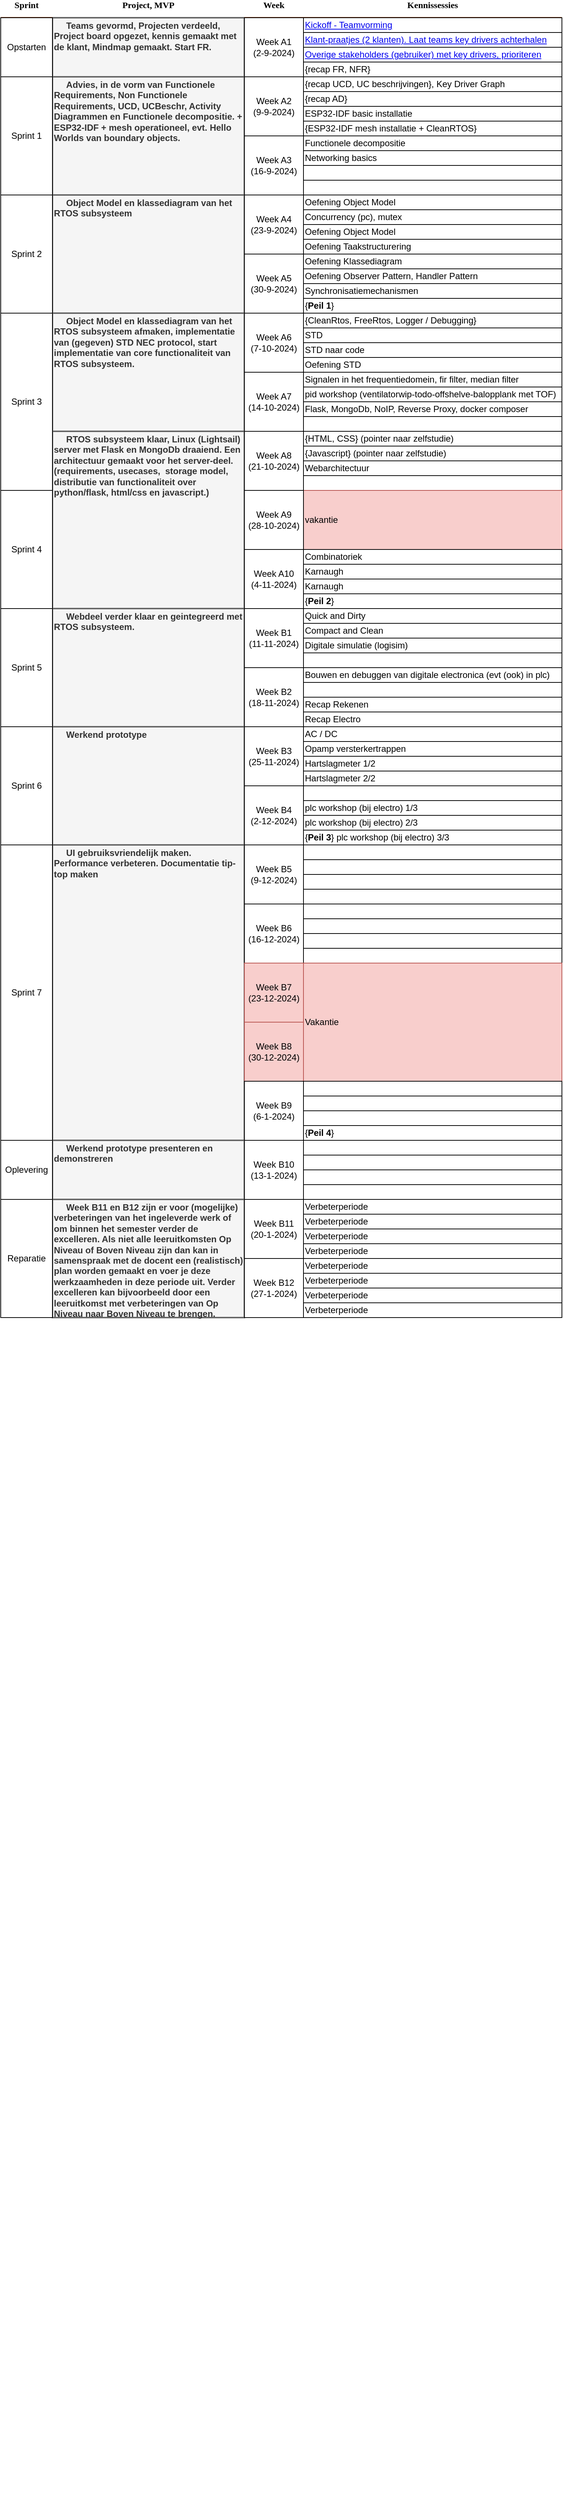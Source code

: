 <mxfile version="22.0.2" type="device">
  <diagram name="Page-1" id="vG2T4oAlQsHtUrdYPbgW">
    <mxGraphModel dx="1178" dy="-1" grid="1" gridSize="10" guides="1" tooltips="1" connect="1" arrows="1" fold="1" page="1" pageScale="1" pageWidth="1654" pageHeight="1169" math="0" shadow="0">
      <root>
        <mxCell id="0" />
        <mxCell id="1" parent="0" />
        <object label="Kennissessies" status="New" id="5CiSqYk4vTxB8dpWyrSt-2">
          <mxCell style="swimlane;strokeWidth=2;fontFamily=Permanent Marker;html=0;startSize=1;verticalAlign=top;spacingBottom=5;points=[];childLayout=stackLayout;stackBorder=0;stackSpacing=0;resizeLast=0;resizeParent=1;horizontalStack=0;collapsible=0;sketch=0;strokeColor=none;fillStyle=solid;fillColor=#A0522D;perimeterSpacing=0;width=200;spacingTop=-30;" parent="1" vertex="1">
            <mxGeometry x="560" y="1230" width="350" height="1770" as="geometry" />
          </mxCell>
        </object>
        <mxCell id="5CiSqYk4vTxB8dpWyrSt-3" value="&lt;a href=&quot;https://github.com/HU-TI-DEV/TI-S3/programma/programmas/programma-kickoff.md&quot;&gt;Kickoff - Teamvorming&lt;/a&gt;" style="rounded=0;whiteSpace=wrap;html=1;align=left;" parent="5CiSqYk4vTxB8dpWyrSt-2" vertex="1">
          <mxGeometry y="1" width="350" height="20" as="geometry" />
        </mxCell>
        <mxCell id="5CiSqYk4vTxB8dpWyrSt-4" value="&lt;a href=&quot;https://github.com/HU-TI-DEV/TI-S3/programma/programmas/programma-klantpraatjes.md&quot;&gt;Klant-praatjes (2 klanten). Laat teams key drivers achterhalen&lt;/a&gt;" style="rounded=0;whiteSpace=wrap;html=1;align=left;" parent="5CiSqYk4vTxB8dpWyrSt-2" vertex="1">
          <mxGeometry y="21" width="350" height="20" as="geometry" />
        </mxCell>
        <mxCell id="5CiSqYk4vTxB8dpWyrSt-5" value="&lt;a href=&quot;https://github.com/HU-TI-DEV/TI-S3/programma/programmas/programma-systemcontext-keydrivers-applicationdrivers.md&quot;&gt;Overige stakeholders (gebruiker) met key drivers, prioriteren&lt;/a&gt;" style="rounded=0;whiteSpace=wrap;html=1;align=left;" parent="5CiSqYk4vTxB8dpWyrSt-2" vertex="1">
          <mxGeometry y="41" width="350" height="20" as="geometry" />
        </mxCell>
        <mxCell id="5CiSqYk4vTxB8dpWyrSt-6" value="{recap FR, NFR}" style="rounded=0;whiteSpace=wrap;html=1;align=left;" parent="5CiSqYk4vTxB8dpWyrSt-2" vertex="1">
          <mxGeometry y="61" width="350" height="20" as="geometry" />
        </mxCell>
        <mxCell id="5CiSqYk4vTxB8dpWyrSt-7" value="{recap UCD, UC beschrijvingen}, Key Driver Graph" style="rounded=0;whiteSpace=wrap;html=1;align=left;" parent="5CiSqYk4vTxB8dpWyrSt-2" vertex="1">
          <mxGeometry y="81" width="350" height="20" as="geometry" />
        </mxCell>
        <mxCell id="5CiSqYk4vTxB8dpWyrSt-8" value="{recap AD}" style="rounded=0;whiteSpace=wrap;html=1;align=left;" parent="5CiSqYk4vTxB8dpWyrSt-2" vertex="1">
          <mxGeometry y="101" width="350" height="20" as="geometry" />
        </mxCell>
        <mxCell id="5CiSqYk4vTxB8dpWyrSt-9" value="ESP32-IDF basic installatie" style="rounded=0;whiteSpace=wrap;html=1;align=left;" parent="5CiSqYk4vTxB8dpWyrSt-2" vertex="1">
          <mxGeometry y="121" width="350" height="20" as="geometry" />
        </mxCell>
        <mxCell id="5CiSqYk4vTxB8dpWyrSt-10" value="{ESP32-IDF mesh installatie + CleanRTOS}" style="rounded=0;whiteSpace=wrap;html=1;align=left;" parent="5CiSqYk4vTxB8dpWyrSt-2" vertex="1">
          <mxGeometry y="141" width="350" height="20" as="geometry" />
        </mxCell>
        <mxCell id="5CiSqYk4vTxB8dpWyrSt-11" value="Functionele decompositie" style="rounded=0;whiteSpace=wrap;html=1;align=left;" parent="5CiSqYk4vTxB8dpWyrSt-2" vertex="1">
          <mxGeometry y="161" width="350" height="20" as="geometry" />
        </mxCell>
        <mxCell id="5CiSqYk4vTxB8dpWyrSt-12" value="Networking basics" style="rounded=0;whiteSpace=wrap;html=1;align=left;" parent="5CiSqYk4vTxB8dpWyrSt-2" vertex="1">
          <mxGeometry y="181" width="350" height="20" as="geometry" />
        </mxCell>
        <mxCell id="5CiSqYk4vTxB8dpWyrSt-13" value="" style="rounded=0;whiteSpace=wrap;html=1;align=left;" parent="5CiSqYk4vTxB8dpWyrSt-2" vertex="1">
          <mxGeometry y="201" width="350" height="20" as="geometry" />
        </mxCell>
        <mxCell id="5CiSqYk4vTxB8dpWyrSt-14" value="" style="rounded=0;whiteSpace=wrap;html=1;align=left;" parent="5CiSqYk4vTxB8dpWyrSt-2" vertex="1">
          <mxGeometry y="221" width="350" height="20" as="geometry" />
        </mxCell>
        <mxCell id="5CiSqYk4vTxB8dpWyrSt-15" value="Oefening Object Model" style="rounded=0;whiteSpace=wrap;html=1;align=left;" parent="5CiSqYk4vTxB8dpWyrSt-2" vertex="1">
          <mxGeometry y="241" width="350" height="20" as="geometry" />
        </mxCell>
        <mxCell id="5CiSqYk4vTxB8dpWyrSt-16" value="Concurrency (pc), mutex" style="rounded=0;whiteSpace=wrap;html=1;align=left;" parent="5CiSqYk4vTxB8dpWyrSt-2" vertex="1">
          <mxGeometry y="261" width="350" height="20" as="geometry" />
        </mxCell>
        <mxCell id="5CiSqYk4vTxB8dpWyrSt-17" value="Oefening Object Model" style="rounded=0;whiteSpace=wrap;html=1;align=left;" parent="5CiSqYk4vTxB8dpWyrSt-2" vertex="1">
          <mxGeometry y="281" width="350" height="20" as="geometry" />
        </mxCell>
        <mxCell id="5CiSqYk4vTxB8dpWyrSt-18" value="Oefening Taakstructurering" style="rounded=0;whiteSpace=wrap;html=1;align=left;" parent="5CiSqYk4vTxB8dpWyrSt-2" vertex="1">
          <mxGeometry y="301" width="350" height="20" as="geometry" />
        </mxCell>
        <mxCell id="5CiSqYk4vTxB8dpWyrSt-19" value="Oefening Klassediagram" style="rounded=0;whiteSpace=wrap;html=1;align=left;" parent="5CiSqYk4vTxB8dpWyrSt-2" vertex="1">
          <mxGeometry y="321" width="350" height="20" as="geometry" />
        </mxCell>
        <mxCell id="5CiSqYk4vTxB8dpWyrSt-20" value="Oefening Observer Pattern, Handler Pattern" style="rounded=0;whiteSpace=wrap;html=1;align=left;" parent="5CiSqYk4vTxB8dpWyrSt-2" vertex="1">
          <mxGeometry y="341" width="350" height="20" as="geometry" />
        </mxCell>
        <mxCell id="5CiSqYk4vTxB8dpWyrSt-21" value="Synchronisatiemechanismen" style="rounded=0;whiteSpace=wrap;html=1;align=left;" parent="5CiSqYk4vTxB8dpWyrSt-2" vertex="1">
          <mxGeometry y="361" width="350" height="20" as="geometry" />
        </mxCell>
        <mxCell id="5CiSqYk4vTxB8dpWyrSt-22" value="{&lt;b&gt;Peil 1&lt;/b&gt;}" style="rounded=0;whiteSpace=wrap;html=1;align=left;" parent="5CiSqYk4vTxB8dpWyrSt-2" vertex="1">
          <mxGeometry y="381" width="350" height="20" as="geometry" />
        </mxCell>
        <mxCell id="5CiSqYk4vTxB8dpWyrSt-23" value="{CleanRtos, FreeRtos, Logger / Debugging}" style="rounded=0;whiteSpace=wrap;html=1;align=left;" parent="5CiSqYk4vTxB8dpWyrSt-2" vertex="1">
          <mxGeometry y="401" width="350" height="20" as="geometry" />
        </mxCell>
        <mxCell id="5CiSqYk4vTxB8dpWyrSt-24" value="STD" style="rounded=0;whiteSpace=wrap;html=1;align=left;" parent="5CiSqYk4vTxB8dpWyrSt-2" vertex="1">
          <mxGeometry y="421" width="350" height="20" as="geometry" />
        </mxCell>
        <mxCell id="5CiSqYk4vTxB8dpWyrSt-25" value="STD naar code" style="rounded=0;whiteSpace=wrap;html=1;align=left;" parent="5CiSqYk4vTxB8dpWyrSt-2" vertex="1">
          <mxGeometry y="441" width="350" height="20" as="geometry" />
        </mxCell>
        <mxCell id="5CiSqYk4vTxB8dpWyrSt-26" value="Oefening STD" style="rounded=0;whiteSpace=wrap;html=1;align=left;" parent="5CiSqYk4vTxB8dpWyrSt-2" vertex="1">
          <mxGeometry y="461" width="350" height="20" as="geometry" />
        </mxCell>
        <mxCell id="5CiSqYk4vTxB8dpWyrSt-28" value="Signalen in het frequentiedomein, fir filter, median filter" style="rounded=0;whiteSpace=wrap;html=1;align=left;" parent="5CiSqYk4vTxB8dpWyrSt-2" vertex="1">
          <mxGeometry y="481" width="350" height="20" as="geometry" />
        </mxCell>
        <mxCell id="5CiSqYk4vTxB8dpWyrSt-29" value="pid workshop (ventilatorwip-todo-offshelve-balopplank met TOF)" style="rounded=0;whiteSpace=wrap;html=1;align=left;" parent="5CiSqYk4vTxB8dpWyrSt-2" vertex="1">
          <mxGeometry y="501" width="350" height="20" as="geometry" />
        </mxCell>
        <mxCell id="5CiSqYk4vTxB8dpWyrSt-30" value="Flask, MongoDb, NoIP, Reverse Proxy, docker composer" style="rounded=0;whiteSpace=wrap;html=1;align=left;" parent="5CiSqYk4vTxB8dpWyrSt-2" vertex="1">
          <mxGeometry y="521" width="350" height="20" as="geometry" />
        </mxCell>
        <mxCell id="5CiSqYk4vTxB8dpWyrSt-31" value="" style="rounded=0;whiteSpace=wrap;html=1;align=left;" parent="5CiSqYk4vTxB8dpWyrSt-2" vertex="1">
          <mxGeometry y="541" width="350" height="20" as="geometry" />
        </mxCell>
        <mxCell id="5CiSqYk4vTxB8dpWyrSt-32" value="{HTML, CSS} (pointer naar zelfstudie)" style="rounded=0;whiteSpace=wrap;html=1;align=left;" parent="5CiSqYk4vTxB8dpWyrSt-2" vertex="1">
          <mxGeometry y="561" width="350" height="20" as="geometry" />
        </mxCell>
        <mxCell id="5CiSqYk4vTxB8dpWyrSt-33" value="{Javascript} (pointer naar zelfstudie)" style="rounded=0;whiteSpace=wrap;html=1;align=left;" parent="5CiSqYk4vTxB8dpWyrSt-2" vertex="1">
          <mxGeometry y="581" width="350" height="20" as="geometry" />
        </mxCell>
        <mxCell id="5CiSqYk4vTxB8dpWyrSt-34" value="Webarchitectuur" style="rounded=0;whiteSpace=wrap;html=1;align=left;" parent="5CiSqYk4vTxB8dpWyrSt-2" vertex="1">
          <mxGeometry y="601" width="350" height="20" as="geometry" />
        </mxCell>
        <mxCell id="5CiSqYk4vTxB8dpWyrSt-35" value="" style="rounded=0;whiteSpace=wrap;html=1;align=left;" parent="5CiSqYk4vTxB8dpWyrSt-2" vertex="1">
          <mxGeometry y="621" width="350" height="20" as="geometry" />
        </mxCell>
        <mxCell id="5CiSqYk4vTxB8dpWyrSt-27" value="vakantie" style="rounded=0;whiteSpace=wrap;html=1;align=left;fillColor=#f8cecc;strokeColor=#b85450;" parent="5CiSqYk4vTxB8dpWyrSt-2" vertex="1">
          <mxGeometry y="641" width="350" height="80" as="geometry" />
        </mxCell>
        <mxCell id="5CiSqYk4vTxB8dpWyrSt-36" value="Combinatoriek" style="rounded=0;whiteSpace=wrap;html=1;align=left;" parent="5CiSqYk4vTxB8dpWyrSt-2" vertex="1">
          <mxGeometry y="721" width="350" height="20" as="geometry" />
        </mxCell>
        <mxCell id="5CiSqYk4vTxB8dpWyrSt-37" value="Karnaugh" style="rounded=0;whiteSpace=wrap;html=1;align=left;" parent="5CiSqYk4vTxB8dpWyrSt-2" vertex="1">
          <mxGeometry y="741" width="350" height="20" as="geometry" />
        </mxCell>
        <mxCell id="5CiSqYk4vTxB8dpWyrSt-38" value="Karnaugh" style="rounded=0;whiteSpace=wrap;html=1;align=left;" parent="5CiSqYk4vTxB8dpWyrSt-2" vertex="1">
          <mxGeometry y="761" width="350" height="20" as="geometry" />
        </mxCell>
        <mxCell id="5CiSqYk4vTxB8dpWyrSt-39" value="{&lt;b&gt;Peil 2&lt;/b&gt;}" style="rounded=0;whiteSpace=wrap;html=1;align=left;" parent="5CiSqYk4vTxB8dpWyrSt-2" vertex="1">
          <mxGeometry y="781" width="350" height="20" as="geometry" />
        </mxCell>
        <mxCell id="5CiSqYk4vTxB8dpWyrSt-40" value="Quick and Dirty" style="rounded=0;whiteSpace=wrap;html=1;align=left;" parent="5CiSqYk4vTxB8dpWyrSt-2" vertex="1">
          <mxGeometry y="801" width="350" height="20" as="geometry" />
        </mxCell>
        <mxCell id="5CiSqYk4vTxB8dpWyrSt-41" value="Compact and Clean" style="rounded=0;whiteSpace=wrap;html=1;align=left;" parent="5CiSqYk4vTxB8dpWyrSt-2" vertex="1">
          <mxGeometry y="821" width="350" height="20" as="geometry" />
        </mxCell>
        <mxCell id="5CiSqYk4vTxB8dpWyrSt-42" value="Digitale simulatie (logisim)" style="rounded=0;whiteSpace=wrap;html=1;align=left;" parent="5CiSqYk4vTxB8dpWyrSt-2" vertex="1">
          <mxGeometry y="841" width="350" height="20" as="geometry" />
        </mxCell>
        <mxCell id="5CiSqYk4vTxB8dpWyrSt-43" value="" style="rounded=0;whiteSpace=wrap;html=1;align=left;" parent="5CiSqYk4vTxB8dpWyrSt-2" vertex="1">
          <mxGeometry y="861" width="350" height="20" as="geometry" />
        </mxCell>
        <mxCell id="5CiSqYk4vTxB8dpWyrSt-44" value="Bouwen en debuggen van digitale electronica (evt (ook) in plc)" style="rounded=0;whiteSpace=wrap;html=1;align=left;" parent="5CiSqYk4vTxB8dpWyrSt-2" vertex="1">
          <mxGeometry y="881" width="350" height="20" as="geometry" />
        </mxCell>
        <mxCell id="5CiSqYk4vTxB8dpWyrSt-45" value="" style="rounded=0;whiteSpace=wrap;html=1;align=left;" parent="5CiSqYk4vTxB8dpWyrSt-2" vertex="1">
          <mxGeometry y="901" width="350" height="20" as="geometry" />
        </mxCell>
        <mxCell id="5CiSqYk4vTxB8dpWyrSt-46" value="Recap Rekenen" style="rounded=0;whiteSpace=wrap;html=1;align=left;" parent="5CiSqYk4vTxB8dpWyrSt-2" vertex="1">
          <mxGeometry y="921" width="350" height="20" as="geometry" />
        </mxCell>
        <mxCell id="5CiSqYk4vTxB8dpWyrSt-47" value="Recap Electro" style="rounded=0;whiteSpace=wrap;html=1;align=left;" parent="5CiSqYk4vTxB8dpWyrSt-2" vertex="1">
          <mxGeometry y="941" width="350" height="20" as="geometry" />
        </mxCell>
        <mxCell id="5CiSqYk4vTxB8dpWyrSt-48" value="AC / DC" style="rounded=0;whiteSpace=wrap;html=1;align=left;" parent="5CiSqYk4vTxB8dpWyrSt-2" vertex="1">
          <mxGeometry y="961" width="350" height="20" as="geometry" />
        </mxCell>
        <mxCell id="5CiSqYk4vTxB8dpWyrSt-49" value="Opamp versterkertrappen" style="rounded=0;whiteSpace=wrap;html=1;align=left;" parent="5CiSqYk4vTxB8dpWyrSt-2" vertex="1">
          <mxGeometry y="981" width="350" height="20" as="geometry" />
        </mxCell>
        <mxCell id="5CiSqYk4vTxB8dpWyrSt-50" value="Hartslagmeter 1/2" style="rounded=0;whiteSpace=wrap;html=1;align=left;" parent="5CiSqYk4vTxB8dpWyrSt-2" vertex="1">
          <mxGeometry y="1001" width="350" height="20" as="geometry" />
        </mxCell>
        <mxCell id="5CiSqYk4vTxB8dpWyrSt-51" value="Hartslagmeter 2/2" style="rounded=0;whiteSpace=wrap;html=1;align=left;" parent="5CiSqYk4vTxB8dpWyrSt-2" vertex="1">
          <mxGeometry y="1021" width="350" height="20" as="geometry" />
        </mxCell>
        <mxCell id="5CiSqYk4vTxB8dpWyrSt-52" value="" style="rounded=0;whiteSpace=wrap;html=1;align=left;" parent="5CiSqYk4vTxB8dpWyrSt-2" vertex="1">
          <mxGeometry y="1041" width="350" height="20" as="geometry" />
        </mxCell>
        <mxCell id="5CiSqYk4vTxB8dpWyrSt-53" value="plc workshop (bij electro) 1/3" style="rounded=0;whiteSpace=wrap;html=1;align=left;" parent="5CiSqYk4vTxB8dpWyrSt-2" vertex="1">
          <mxGeometry y="1061" width="350" height="20" as="geometry" />
        </mxCell>
        <mxCell id="5CiSqYk4vTxB8dpWyrSt-54" value="plc workshop (bij electro) 2/3" style="rounded=0;whiteSpace=wrap;html=1;align=left;" parent="5CiSqYk4vTxB8dpWyrSt-2" vertex="1">
          <mxGeometry y="1081" width="350" height="20" as="geometry" />
        </mxCell>
        <mxCell id="5CiSqYk4vTxB8dpWyrSt-55" value="{&lt;b&gt;Peil 3&lt;/b&gt;} plc workshop (bij electro) 3/3" style="rounded=0;whiteSpace=wrap;html=1;align=left;" parent="5CiSqYk4vTxB8dpWyrSt-2" vertex="1">
          <mxGeometry y="1101" width="350" height="20" as="geometry" />
        </mxCell>
        <mxCell id="5CiSqYk4vTxB8dpWyrSt-56" value="" style="rounded=0;whiteSpace=wrap;html=1;align=left;" parent="5CiSqYk4vTxB8dpWyrSt-2" vertex="1">
          <mxGeometry y="1121" width="350" height="20" as="geometry" />
        </mxCell>
        <mxCell id="5CiSqYk4vTxB8dpWyrSt-57" value="" style="rounded=0;whiteSpace=wrap;html=1;align=left;" parent="5CiSqYk4vTxB8dpWyrSt-2" vertex="1">
          <mxGeometry y="1141" width="350" height="20" as="geometry" />
        </mxCell>
        <mxCell id="5CiSqYk4vTxB8dpWyrSt-58" value="" style="rounded=0;whiteSpace=wrap;html=1;align=left;" parent="5CiSqYk4vTxB8dpWyrSt-2" vertex="1">
          <mxGeometry y="1161" width="350" height="20" as="geometry" />
        </mxCell>
        <mxCell id="5CiSqYk4vTxB8dpWyrSt-59" value="" style="rounded=0;whiteSpace=wrap;html=1;align=left;" parent="5CiSqYk4vTxB8dpWyrSt-2" vertex="1">
          <mxGeometry y="1181" width="350" height="20" as="geometry" />
        </mxCell>
        <mxCell id="5CiSqYk4vTxB8dpWyrSt-60" value="" style="rounded=0;whiteSpace=wrap;html=1;align=left;" parent="5CiSqYk4vTxB8dpWyrSt-2" vertex="1">
          <mxGeometry y="1201" width="350" height="20" as="geometry" />
        </mxCell>
        <mxCell id="5CiSqYk4vTxB8dpWyrSt-61" value="" style="rounded=0;whiteSpace=wrap;html=1;align=left;" parent="5CiSqYk4vTxB8dpWyrSt-2" vertex="1">
          <mxGeometry y="1221" width="350" height="20" as="geometry" />
        </mxCell>
        <mxCell id="5CiSqYk4vTxB8dpWyrSt-62" value="" style="rounded=0;whiteSpace=wrap;html=1;align=left;" parent="5CiSqYk4vTxB8dpWyrSt-2" vertex="1">
          <mxGeometry y="1241" width="350" height="20" as="geometry" />
        </mxCell>
        <mxCell id="5CiSqYk4vTxB8dpWyrSt-63" value="" style="rounded=0;whiteSpace=wrap;html=1;align=left;" parent="5CiSqYk4vTxB8dpWyrSt-2" vertex="1">
          <mxGeometry y="1261" width="350" height="20" as="geometry" />
        </mxCell>
        <mxCell id="5CiSqYk4vTxB8dpWyrSt-64" value="Vakantie" style="rounded=0;whiteSpace=wrap;html=1;align=left;fillColor=#f8cecc;strokeColor=#b85450;" parent="5CiSqYk4vTxB8dpWyrSt-2" vertex="1">
          <mxGeometry y="1281" width="350" height="160" as="geometry" />
        </mxCell>
        <mxCell id="5CiSqYk4vTxB8dpWyrSt-65" value="" style="rounded=0;whiteSpace=wrap;html=1;align=left;" parent="5CiSqYk4vTxB8dpWyrSt-2" vertex="1">
          <mxGeometry y="1441" width="350" height="20" as="geometry" />
        </mxCell>
        <mxCell id="5CiSqYk4vTxB8dpWyrSt-66" value="" style="rounded=0;whiteSpace=wrap;html=1;align=left;" parent="5CiSqYk4vTxB8dpWyrSt-2" vertex="1">
          <mxGeometry y="1461" width="350" height="20" as="geometry" />
        </mxCell>
        <mxCell id="5CiSqYk4vTxB8dpWyrSt-67" value="" style="rounded=0;whiteSpace=wrap;html=1;align=left;" parent="5CiSqYk4vTxB8dpWyrSt-2" vertex="1">
          <mxGeometry y="1481" width="350" height="20" as="geometry" />
        </mxCell>
        <mxCell id="5CiSqYk4vTxB8dpWyrSt-68" value="{&lt;b&gt;Peil 4&lt;/b&gt;}" style="rounded=0;whiteSpace=wrap;html=1;align=left;" parent="5CiSqYk4vTxB8dpWyrSt-2" vertex="1">
          <mxGeometry y="1501" width="350" height="20" as="geometry" />
        </mxCell>
        <mxCell id="5CiSqYk4vTxB8dpWyrSt-69" value="" style="rounded=0;whiteSpace=wrap;html=1;align=left;" parent="5CiSqYk4vTxB8dpWyrSt-2" vertex="1">
          <mxGeometry y="1521" width="350" height="20" as="geometry" />
        </mxCell>
        <mxCell id="5CiSqYk4vTxB8dpWyrSt-70" value="" style="rounded=0;whiteSpace=wrap;html=1;align=left;" parent="5CiSqYk4vTxB8dpWyrSt-2" vertex="1">
          <mxGeometry y="1541" width="350" height="20" as="geometry" />
        </mxCell>
        <mxCell id="5CiSqYk4vTxB8dpWyrSt-71" value="" style="rounded=0;whiteSpace=wrap;html=1;align=left;" parent="5CiSqYk4vTxB8dpWyrSt-2" vertex="1">
          <mxGeometry y="1561" width="350" height="20" as="geometry" />
        </mxCell>
        <mxCell id="5CiSqYk4vTxB8dpWyrSt-72" value="" style="rounded=0;whiteSpace=wrap;html=1;align=left;" parent="5CiSqYk4vTxB8dpWyrSt-2" vertex="1">
          <mxGeometry y="1581" width="350" height="20" as="geometry" />
        </mxCell>
        <mxCell id="5CiSqYk4vTxB8dpWyrSt-73" value="Verbeterperiode" style="rounded=0;whiteSpace=wrap;html=1;align=left;" parent="5CiSqYk4vTxB8dpWyrSt-2" vertex="1">
          <mxGeometry y="1601" width="350" height="20" as="geometry" />
        </mxCell>
        <mxCell id="5CiSqYk4vTxB8dpWyrSt-74" value="Verbeterperiode" style="rounded=0;whiteSpace=wrap;html=1;align=left;" parent="5CiSqYk4vTxB8dpWyrSt-2" vertex="1">
          <mxGeometry y="1621" width="350" height="20" as="geometry" />
        </mxCell>
        <mxCell id="5CiSqYk4vTxB8dpWyrSt-75" value="Verbeterperiode" style="rounded=0;whiteSpace=wrap;html=1;align=left;" parent="5CiSqYk4vTxB8dpWyrSt-2" vertex="1">
          <mxGeometry y="1641" width="350" height="20" as="geometry" />
        </mxCell>
        <mxCell id="5CiSqYk4vTxB8dpWyrSt-76" value="Verbeterperiode" style="rounded=0;whiteSpace=wrap;html=1;align=left;" parent="5CiSqYk4vTxB8dpWyrSt-2" vertex="1">
          <mxGeometry y="1661" width="350" height="20" as="geometry" />
        </mxCell>
        <mxCell id="5CiSqYk4vTxB8dpWyrSt-77" value="Verbeterperiode" style="rounded=0;whiteSpace=wrap;html=1;align=left;" parent="5CiSqYk4vTxB8dpWyrSt-2" vertex="1">
          <mxGeometry y="1681" width="350" height="20" as="geometry" />
        </mxCell>
        <mxCell id="5CiSqYk4vTxB8dpWyrSt-78" value="Verbeterperiode" style="rounded=0;whiteSpace=wrap;html=1;align=left;" parent="5CiSqYk4vTxB8dpWyrSt-2" vertex="1">
          <mxGeometry y="1701" width="350" height="20" as="geometry" />
        </mxCell>
        <mxCell id="5CiSqYk4vTxB8dpWyrSt-79" value="Verbeterperiode" style="rounded=0;whiteSpace=wrap;html=1;align=left;" parent="5CiSqYk4vTxB8dpWyrSt-2" vertex="1">
          <mxGeometry y="1721" width="350" height="20" as="geometry" />
        </mxCell>
        <mxCell id="5CiSqYk4vTxB8dpWyrSt-80" value="Verbeterperiode" style="rounded=0;whiteSpace=wrap;html=1;align=left;" parent="5CiSqYk4vTxB8dpWyrSt-2" vertex="1">
          <mxGeometry y="1741" width="350" height="20" as="geometry" />
        </mxCell>
        <object label="Project, MVP" status="New" id="5CiSqYk4vTxB8dpWyrSt-81">
          <mxCell style="swimlane;strokeWidth=2;fontFamily=Permanent Marker;html=0;startSize=1;verticalAlign=top;spacingBottom=5;points=[];childLayout=stackLayout;stackBorder=0;stackSpacing=0;resizeLast=0;resizeParent=1;horizontalStack=0;collapsible=0;sketch=0;strokeColor=none;fillStyle=solid;fillColor=#A0522D;perimeterSpacing=0;width=200;spacingTop=-30;" parent="1" vertex="1">
            <mxGeometry x="220" y="1230" width="260" height="1780" as="geometry" />
          </mxCell>
        </object>
        <mxCell id="tLLD9eW_2KKGqX_0wR2b-44" value="&amp;nbsp; &amp;nbsp; &amp;nbsp;Teams gevormd, Projecten verdeeld, Project board opgezet, kennis gemaakt met de klant, Mindmap gemaakt. Start FR." style="fontStyle=1;align=left;verticalAlign=top;childLayout=stackLayout;horizontal=1;startSize=40;horizontalStack=0;resizeParent=1;resizeParentMax=0;resizeLast=0;collapsible=1;marginBottom=0;whiteSpace=wrap;html=1;fillColor=#f5f5f5;fontColor=#333333;strokeColor=#666666;rounded=0;strokeWidth=2;spacingBottom=0;spacingTop=-3;" parent="5CiSqYk4vTxB8dpWyrSt-81" vertex="1" collapsed="1">
          <mxGeometry y="1" width="260" height="80" as="geometry">
            <mxRectangle y="241" width="180" height="168" as="alternateBounds" />
          </mxGeometry>
        </mxCell>
        <mxCell id="tLLD9eW_2KKGqX_0wR2b-45" value="" style="text;strokeColor=#808080;fillColor=default;align=left;verticalAlign=top;spacingLeft=4;spacingRight=4;overflow=hidden;rotatable=0;points=[[0,0.5],[1,0.5]];portConstraint=eastwest;whiteSpace=wrap;html=1;labelBackgroundColor=default;strokeWidth=2;" parent="tLLD9eW_2KKGqX_0wR2b-44" vertex="1">
          <mxGeometry width="180" height="160" as="geometry" />
        </mxCell>
        <mxCell id="tLLD9eW_2KKGqX_0wR2b-46" value="" style="line;strokeWidth=1;fillColor=none;align=left;verticalAlign=middle;spacingTop=-1;spacingLeft=3;spacingRight=3;rotatable=0;labelPosition=right;points=[];portConstraint=eastwest;strokeColor=inherit;" parent="tLLD9eW_2KKGqX_0wR2b-44" vertex="1">
          <mxGeometry y="160" width="180" height="8" as="geometry" />
        </mxCell>
        <mxCell id="S3o__iuByEEmrGWIZ07s-1" value="&amp;nbsp; &amp;nbsp; &amp;nbsp;Advies, in de vorm van Functionele Requirements, Non Functionele Requirements, UCD, UCBeschr, Activity Diagrammen en Functionele decompositie. + ESP32-IDF + mesh operationeel, evt. Hello Worlds van boundary objects." style="fontStyle=1;align=left;verticalAlign=top;childLayout=stackLayout;horizontal=1;startSize=40;horizontalStack=0;resizeParent=1;resizeParentMax=0;resizeLast=0;collapsible=1;marginBottom=0;whiteSpace=wrap;html=1;fillColor=#f5f5f5;fontColor=#333333;strokeColor=#666666;rounded=0;strokeWidth=2;spacingBottom=0;spacingTop=-3;" parent="5CiSqYk4vTxB8dpWyrSt-81" vertex="1" collapsed="1">
          <mxGeometry y="81" width="260" height="160" as="geometry">
            <mxRectangle y="241" width="180" height="168" as="alternateBounds" />
          </mxGeometry>
        </mxCell>
        <mxCell id="S3o__iuByEEmrGWIZ07s-2" value="" style="text;strokeColor=#808080;fillColor=default;align=left;verticalAlign=top;spacingLeft=4;spacingRight=4;overflow=hidden;rotatable=0;points=[[0,0.5],[1,0.5]];portConstraint=eastwest;whiteSpace=wrap;html=1;labelBackgroundColor=default;strokeWidth=2;" parent="S3o__iuByEEmrGWIZ07s-1" vertex="1">
          <mxGeometry width="180" height="160" as="geometry" />
        </mxCell>
        <mxCell id="S3o__iuByEEmrGWIZ07s-3" value="" style="line;strokeWidth=1;fillColor=none;align=left;verticalAlign=middle;spacingTop=-1;spacingLeft=3;spacingRight=3;rotatable=0;labelPosition=right;points=[];portConstraint=eastwest;strokeColor=inherit;" parent="S3o__iuByEEmrGWIZ07s-1" vertex="1">
          <mxGeometry y="160" width="180" height="8" as="geometry" />
        </mxCell>
        <mxCell id="5CiSqYk4vTxB8dpWyrSt-88" value="&amp;nbsp; &amp;nbsp; &amp;nbsp;Object Model en klassediagram van het RTOS subsysteem&lt;br&gt;" style="fontStyle=1;align=left;verticalAlign=top;childLayout=stackLayout;horizontal=1;startSize=40;horizontalStack=0;resizeParent=1;resizeParentMax=0;resizeLast=0;collapsible=1;marginBottom=0;whiteSpace=wrap;html=1;fillColor=#f5f5f5;fontColor=#333333;strokeColor=#666666;rounded=0;strokeWidth=2;spacingBottom=0;spacingTop=-3;" parent="5CiSqYk4vTxB8dpWyrSt-81" vertex="1" collapsed="1">
          <mxGeometry y="241" width="260" height="160" as="geometry">
            <mxRectangle y="241" width="180" height="168" as="alternateBounds" />
          </mxGeometry>
        </mxCell>
        <mxCell id="5CiSqYk4vTxB8dpWyrSt-89" value="" style="text;strokeColor=#808080;fillColor=default;align=left;verticalAlign=top;spacingLeft=4;spacingRight=4;overflow=hidden;rotatable=0;points=[[0,0.5],[1,0.5]];portConstraint=eastwest;whiteSpace=wrap;html=1;labelBackgroundColor=default;strokeWidth=2;" parent="5CiSqYk4vTxB8dpWyrSt-88" vertex="1">
          <mxGeometry width="180" height="160" as="geometry" />
        </mxCell>
        <mxCell id="5CiSqYk4vTxB8dpWyrSt-90" value="" style="line;strokeWidth=1;fillColor=none;align=left;verticalAlign=middle;spacingTop=-1;spacingLeft=3;spacingRight=3;rotatable=0;labelPosition=right;points=[];portConstraint=eastwest;strokeColor=inherit;" parent="5CiSqYk4vTxB8dpWyrSt-88" vertex="1">
          <mxGeometry y="160" width="180" height="8" as="geometry" />
        </mxCell>
        <mxCell id="5CiSqYk4vTxB8dpWyrSt-91" value="&amp;nbsp; &amp;nbsp; &amp;nbsp;Object Model en klassediagram van het RTOS subsysteem afmaken, implementatie van (gegeven) STD NEC protocol, start implementatie van core functionaliteit van RTOS subsysteem." style="fontStyle=1;align=left;verticalAlign=top;childLayout=stackLayout;horizontal=1;startSize=40;horizontalStack=0;resizeParent=1;resizeParentMax=0;resizeLast=0;collapsible=1;marginBottom=0;whiteSpace=wrap;html=1;fillColor=#f5f5f5;fontColor=#333333;strokeColor=#666666;rounded=0;strokeWidth=2;spacingBottom=0;spacingTop=-3;" parent="5CiSqYk4vTxB8dpWyrSt-81" vertex="1" collapsed="1">
          <mxGeometry y="401" width="260" height="160" as="geometry">
            <mxRectangle y="241" width="180" height="168" as="alternateBounds" />
          </mxGeometry>
        </mxCell>
        <mxCell id="5CiSqYk4vTxB8dpWyrSt-92" value="" style="text;strokeColor=#808080;fillColor=default;align=left;verticalAlign=top;spacingLeft=4;spacingRight=4;overflow=hidden;rotatable=0;points=[[0,0.5],[1,0.5]];portConstraint=eastwest;whiteSpace=wrap;html=1;labelBackgroundColor=default;strokeWidth=2;" parent="5CiSqYk4vTxB8dpWyrSt-91" vertex="1">
          <mxGeometry width="180" height="160" as="geometry" />
        </mxCell>
        <mxCell id="5CiSqYk4vTxB8dpWyrSt-93" value="" style="line;strokeWidth=1;fillColor=none;align=left;verticalAlign=middle;spacingTop=-1;spacingLeft=3;spacingRight=3;rotatable=0;labelPosition=right;points=[];portConstraint=eastwest;strokeColor=inherit;" parent="5CiSqYk4vTxB8dpWyrSt-91" vertex="1">
          <mxGeometry y="160" width="180" height="8" as="geometry" />
        </mxCell>
        <mxCell id="5CiSqYk4vTxB8dpWyrSt-94" value="&amp;nbsp; &amp;nbsp; &amp;nbsp;RTOS subsysteem klaar, Linux (Lightsail) server met Flask en MongoDb draaiend. Een architectuur gemaakt voor het server-deel.&lt;br&gt;(requirements, usecases,&amp;nbsp; storage model, distributie van functionaliteit over python/flask, html/css en javascript.)" style="fontStyle=1;align=left;verticalAlign=top;childLayout=stackLayout;horizontal=1;startSize=40;horizontalStack=0;resizeParent=1;resizeParentMax=0;resizeLast=0;collapsible=1;marginBottom=0;whiteSpace=wrap;html=1;fillColor=#f5f5f5;fontColor=#333333;strokeColor=#666666;rounded=0;strokeWidth=2;spacingBottom=0;spacingTop=-3;" parent="5CiSqYk4vTxB8dpWyrSt-81" vertex="1" collapsed="1">
          <mxGeometry y="561" width="260" height="240" as="geometry">
            <mxRectangle y="641" width="180" height="168" as="alternateBounds" />
          </mxGeometry>
        </mxCell>
        <mxCell id="5CiSqYk4vTxB8dpWyrSt-95" value="" style="text;strokeColor=#808080;fillColor=default;align=left;verticalAlign=top;spacingLeft=4;spacingRight=4;overflow=hidden;rotatable=0;points=[[0,0.5],[1,0.5]];portConstraint=eastwest;whiteSpace=wrap;html=1;labelBackgroundColor=default;strokeWidth=2;" parent="5CiSqYk4vTxB8dpWyrSt-94" vertex="1">
          <mxGeometry width="180" height="160" as="geometry" />
        </mxCell>
        <mxCell id="5CiSqYk4vTxB8dpWyrSt-96" value="" style="line;strokeWidth=1;fillColor=none;align=left;verticalAlign=middle;spacingTop=-1;spacingLeft=3;spacingRight=3;rotatable=0;labelPosition=right;points=[];portConstraint=eastwest;strokeColor=inherit;" parent="5CiSqYk4vTxB8dpWyrSt-94" vertex="1">
          <mxGeometry y="160" width="180" height="8" as="geometry" />
        </mxCell>
        <mxCell id="5CiSqYk4vTxB8dpWyrSt-97" value="&amp;nbsp; &amp;nbsp; &amp;nbsp;Webdeel verder klaar en geintegreerd met RTOS subsysteem." style="fontStyle=1;align=left;verticalAlign=top;childLayout=stackLayout;horizontal=1;startSize=40;horizontalStack=0;resizeParent=1;resizeParentMax=0;resizeLast=0;collapsible=1;marginBottom=0;whiteSpace=wrap;html=1;fillColor=#f5f5f5;fontColor=#333333;strokeColor=#666666;rounded=0;strokeWidth=2;spacingBottom=0;spacingTop=-3;" parent="5CiSqYk4vTxB8dpWyrSt-81" vertex="1" collapsed="1">
          <mxGeometry y="801" width="260" height="160" as="geometry">
            <mxRectangle y="641" width="180" height="168" as="alternateBounds" />
          </mxGeometry>
        </mxCell>
        <mxCell id="5CiSqYk4vTxB8dpWyrSt-98" value="" style="text;strokeColor=#808080;fillColor=default;align=left;verticalAlign=top;spacingLeft=4;spacingRight=4;overflow=hidden;rotatable=0;points=[[0,0.5],[1,0.5]];portConstraint=eastwest;whiteSpace=wrap;html=1;labelBackgroundColor=default;strokeWidth=2;" parent="5CiSqYk4vTxB8dpWyrSt-97" vertex="1">
          <mxGeometry width="180" height="160" as="geometry" />
        </mxCell>
        <mxCell id="5CiSqYk4vTxB8dpWyrSt-99" value="" style="line;strokeWidth=1;fillColor=none;align=left;verticalAlign=middle;spacingTop=-1;spacingLeft=3;spacingRight=3;rotatable=0;labelPosition=right;points=[];portConstraint=eastwest;strokeColor=inherit;" parent="5CiSqYk4vTxB8dpWyrSt-97" vertex="1">
          <mxGeometry y="160" width="180" height="8" as="geometry" />
        </mxCell>
        <mxCell id="5CiSqYk4vTxB8dpWyrSt-100" value="&amp;nbsp; &amp;nbsp; &amp;nbsp;Werkend prototype" style="fontStyle=1;align=left;verticalAlign=top;childLayout=stackLayout;horizontal=1;startSize=40;horizontalStack=0;resizeParent=1;resizeParentMax=0;resizeLast=0;collapsible=1;marginBottom=0;whiteSpace=wrap;html=1;fillColor=#f5f5f5;fontColor=#333333;strokeColor=#666666;rounded=0;strokeWidth=2;spacingBottom=0;spacingTop=-3;" parent="5CiSqYk4vTxB8dpWyrSt-81" vertex="1" collapsed="1">
          <mxGeometry y="961" width="260" height="160" as="geometry">
            <mxRectangle y="641" width="180" height="168" as="alternateBounds" />
          </mxGeometry>
        </mxCell>
        <mxCell id="5CiSqYk4vTxB8dpWyrSt-101" value="" style="text;strokeColor=#808080;fillColor=default;align=left;verticalAlign=top;spacingLeft=4;spacingRight=4;overflow=hidden;rotatable=0;points=[[0,0.5],[1,0.5]];portConstraint=eastwest;whiteSpace=wrap;html=1;labelBackgroundColor=default;strokeWidth=2;" parent="5CiSqYk4vTxB8dpWyrSt-100" vertex="1">
          <mxGeometry width="180" height="160" as="geometry" />
        </mxCell>
        <mxCell id="5CiSqYk4vTxB8dpWyrSt-102" value="" style="line;strokeWidth=1;fillColor=none;align=left;verticalAlign=middle;spacingTop=-1;spacingLeft=3;spacingRight=3;rotatable=0;labelPosition=right;points=[];portConstraint=eastwest;strokeColor=inherit;" parent="5CiSqYk4vTxB8dpWyrSt-100" vertex="1">
          <mxGeometry y="160" width="180" height="8" as="geometry" />
        </mxCell>
        <mxCell id="5CiSqYk4vTxB8dpWyrSt-103" value="&amp;nbsp; &amp;nbsp; &amp;nbsp;UI gebruiksvriendelijk maken. Performance verbeteren. Documentatie tip-top maken" style="fontStyle=1;align=left;verticalAlign=top;childLayout=stackLayout;horizontal=1;startSize=40;horizontalStack=0;resizeParent=1;resizeParentMax=0;resizeLast=0;collapsible=1;marginBottom=0;whiteSpace=wrap;html=1;fillColor=#f5f5f5;fontColor=#333333;strokeColor=#666666;rounded=0;strokeWidth=2;spacingBottom=0;spacingTop=-3;" parent="5CiSqYk4vTxB8dpWyrSt-81" vertex="1" collapsed="1">
          <mxGeometry y="1121" width="260" height="400" as="geometry">
            <mxRectangle y="641" width="180" height="168" as="alternateBounds" />
          </mxGeometry>
        </mxCell>
        <mxCell id="5CiSqYk4vTxB8dpWyrSt-104" value="" style="text;strokeColor=#808080;fillColor=default;align=left;verticalAlign=top;spacingLeft=4;spacingRight=4;overflow=hidden;rotatable=0;points=[[0,0.5],[1,0.5]];portConstraint=eastwest;whiteSpace=wrap;html=1;labelBackgroundColor=default;strokeWidth=2;" parent="5CiSqYk4vTxB8dpWyrSt-103" vertex="1">
          <mxGeometry width="180" height="160" as="geometry" />
        </mxCell>
        <mxCell id="5CiSqYk4vTxB8dpWyrSt-105" value="" style="line;strokeWidth=1;fillColor=none;align=left;verticalAlign=middle;spacingTop=-1;spacingLeft=3;spacingRight=3;rotatable=0;labelPosition=right;points=[];portConstraint=eastwest;strokeColor=inherit;" parent="5CiSqYk4vTxB8dpWyrSt-103" vertex="1">
          <mxGeometry y="160" width="180" height="8" as="geometry" />
        </mxCell>
        <mxCell id="5CiSqYk4vTxB8dpWyrSt-106" value="&amp;nbsp; &amp;nbsp; &amp;nbsp;Werkend prototype presenteren en demonstreren" style="fontStyle=1;align=left;verticalAlign=top;childLayout=stackLayout;horizontal=1;startSize=40;horizontalStack=0;resizeParent=1;resizeParentMax=0;resizeLast=0;collapsible=1;marginBottom=0;whiteSpace=wrap;html=1;fillColor=#f5f5f5;fontColor=#333333;strokeColor=#666666;rounded=0;strokeWidth=2;spacingBottom=0;spacingTop=-3;" parent="5CiSqYk4vTxB8dpWyrSt-81" vertex="1" collapsed="1">
          <mxGeometry y="1521" width="260" height="80" as="geometry">
            <mxRectangle y="641" width="180" height="168" as="alternateBounds" />
          </mxGeometry>
        </mxCell>
        <mxCell id="5CiSqYk4vTxB8dpWyrSt-107" value="" style="text;strokeColor=#808080;fillColor=default;align=left;verticalAlign=top;spacingLeft=4;spacingRight=4;overflow=hidden;rotatable=0;points=[[0,0.5],[1,0.5]];portConstraint=eastwest;whiteSpace=wrap;html=1;labelBackgroundColor=default;strokeWidth=2;" parent="5CiSqYk4vTxB8dpWyrSt-106" vertex="1">
          <mxGeometry width="180" height="160" as="geometry" />
        </mxCell>
        <mxCell id="5CiSqYk4vTxB8dpWyrSt-108" value="" style="line;strokeWidth=1;fillColor=none;align=left;verticalAlign=middle;spacingTop=-1;spacingLeft=3;spacingRight=3;rotatable=0;labelPosition=right;points=[];portConstraint=eastwest;strokeColor=inherit;" parent="5CiSqYk4vTxB8dpWyrSt-106" vertex="1">
          <mxGeometry y="160" width="180" height="8" as="geometry" />
        </mxCell>
        <mxCell id="5CiSqYk4vTxB8dpWyrSt-109" value="&amp;nbsp; &amp;nbsp; &amp;nbsp;Week B11 en B12 zijn er voor (mogelijke) verbeteringen van het ingeleverde werk of om binnen het semester verder de excelleren. Als niet alle leeruitkomsten Op Niveau of Boven Niveau zijn dan kan in samenspraak met de docent een (realistisch) plan worden gemaakt en voer je deze werkzaamheden in deze periode uit. Verder excelleren kan bijvoorbeeld door een leeruitkomst met verbeteringen van Op Niveau naar Boven Niveau te brengen." style="fontStyle=1;align=left;verticalAlign=top;childLayout=stackLayout;horizontal=1;startSize=40;horizontalStack=0;resizeParent=1;resizeParentMax=0;resizeLast=0;collapsible=1;marginBottom=0;whiteSpace=wrap;html=1;fillColor=#f5f5f5;fontColor=#333333;strokeColor=#666666;rounded=0;strokeWidth=2;spacingBottom=0;spacingTop=-3;" parent="5CiSqYk4vTxB8dpWyrSt-81" vertex="1" collapsed="1">
          <mxGeometry y="1601" width="260" height="160" as="geometry">
            <mxRectangle y="641" width="180" height="168" as="alternateBounds" />
          </mxGeometry>
        </mxCell>
        <mxCell id="5CiSqYk4vTxB8dpWyrSt-110" value="" style="text;strokeColor=#808080;fillColor=default;align=left;verticalAlign=top;spacingLeft=4;spacingRight=4;overflow=hidden;rotatable=0;points=[[0,0.5],[1,0.5]];portConstraint=eastwest;whiteSpace=wrap;html=1;labelBackgroundColor=default;strokeWidth=2;" parent="5CiSqYk4vTxB8dpWyrSt-109" vertex="1">
          <mxGeometry width="180" height="160" as="geometry" />
        </mxCell>
        <mxCell id="5CiSqYk4vTxB8dpWyrSt-111" value="" style="line;strokeWidth=1;fillColor=none;align=left;verticalAlign=middle;spacingTop=-1;spacingLeft=3;spacingRight=3;rotatable=0;labelPosition=right;points=[];portConstraint=eastwest;strokeColor=inherit;" parent="5CiSqYk4vTxB8dpWyrSt-109" vertex="1">
          <mxGeometry y="160" width="180" height="8" as="geometry" />
        </mxCell>
        <object label="Sprint" status="New" id="5CiSqYk4vTxB8dpWyrSt-112">
          <mxCell style="swimlane;strokeWidth=2;fontFamily=Permanent Marker;html=0;startSize=1;verticalAlign=top;spacingBottom=5;points=[];childLayout=stackLayout;stackBorder=0;stackSpacing=0;resizeLast=0;resizeParent=1;horizontalStack=0;collapsible=0;sketch=0;strokeColor=none;fillStyle=solid;fillColor=#A0522D;perimeterSpacing=0;width=200;spacingTop=-30;" parent="1" vertex="1">
            <mxGeometry x="150" y="1230" width="70" height="3361" as="geometry" />
          </mxCell>
        </object>
        <mxCell id="tLLD9eW_2KKGqX_0wR2b-1" value="Opstarten" style="rounded=0;whiteSpace=wrap;html=1;align=center;" parent="5CiSqYk4vTxB8dpWyrSt-112" vertex="1">
          <mxGeometry y="1" width="70" height="80" as="geometry" />
        </mxCell>
        <mxCell id="tLLD9eW_2KKGqX_0wR2b-2" value="Sprint 1" style="rounded=0;whiteSpace=wrap;html=1;align=center;" parent="5CiSqYk4vTxB8dpWyrSt-112" vertex="1">
          <mxGeometry y="81" width="70" height="160" as="geometry" />
        </mxCell>
        <mxCell id="tLLD9eW_2KKGqX_0wR2b-18" value="Sprint 2" style="rounded=0;whiteSpace=wrap;html=1;align=center;" parent="5CiSqYk4vTxB8dpWyrSt-112" vertex="1">
          <mxGeometry y="241" width="70" height="160" as="geometry" />
        </mxCell>
        <mxCell id="tLLD9eW_2KKGqX_0wR2b-17" value="Sprint 3" style="rounded=0;whiteSpace=wrap;html=1;align=center;" parent="5CiSqYk4vTxB8dpWyrSt-112" vertex="1">
          <mxGeometry y="401" width="70" height="240" as="geometry" />
        </mxCell>
        <mxCell id="tLLD9eW_2KKGqX_0wR2b-16" value="Sprint 4" style="rounded=0;whiteSpace=wrap;html=1;align=center;" parent="5CiSqYk4vTxB8dpWyrSt-112" vertex="1">
          <mxGeometry y="641" width="70" height="160" as="geometry" />
        </mxCell>
        <mxCell id="tLLD9eW_2KKGqX_0wR2b-15" value="Sprint 5" style="rounded=0;whiteSpace=wrap;html=1;align=center;" parent="5CiSqYk4vTxB8dpWyrSt-112" vertex="1">
          <mxGeometry y="801" width="70" height="160" as="geometry" />
        </mxCell>
        <mxCell id="tLLD9eW_2KKGqX_0wR2b-14" value="Sprint 6" style="rounded=0;whiteSpace=wrap;html=1;align=center;" parent="5CiSqYk4vTxB8dpWyrSt-112" vertex="1">
          <mxGeometry y="961" width="70" height="160" as="geometry" />
        </mxCell>
        <mxCell id="tLLD9eW_2KKGqX_0wR2b-13" value="Sprint 7" style="rounded=0;whiteSpace=wrap;html=1;align=center;" parent="5CiSqYk4vTxB8dpWyrSt-112" vertex="1">
          <mxGeometry y="1121" width="70" height="400" as="geometry" />
        </mxCell>
        <mxCell id="tLLD9eW_2KKGqX_0wR2b-12" value="Oplevering" style="rounded=0;whiteSpace=wrap;html=1;align=center;" parent="5CiSqYk4vTxB8dpWyrSt-112" vertex="1">
          <mxGeometry y="1521" width="70" height="80" as="geometry" />
        </mxCell>
        <mxCell id="tLLD9eW_2KKGqX_0wR2b-11" value="Reparatie" style="rounded=0;whiteSpace=wrap;html=1;align=center;" parent="5CiSqYk4vTxB8dpWyrSt-112" vertex="1">
          <mxGeometry y="1601" width="70" height="160" as="geometry" />
        </mxCell>
        <object label="Week" status="New" id="5CiSqYk4vTxB8dpWyrSt-123">
          <mxCell style="swimlane;strokeWidth=2;fontFamily=Permanent Marker;html=0;startSize=1;verticalAlign=top;spacingBottom=5;points=[];childLayout=stackLayout;stackBorder=0;stackSpacing=0;resizeLast=0;resizeParent=1;horizontalStack=0;collapsible=0;sketch=0;strokeColor=none;fillStyle=solid;fillColor=#A0522D;perimeterSpacing=0;width=200;spacingTop=-30;" parent="1" vertex="1">
            <mxGeometry x="480" y="1230" width="80" height="1770" as="geometry" />
          </mxCell>
        </object>
        <mxCell id="tLLD9eW_2KKGqX_0wR2b-19" value="Week A1&lt;br&gt;(2-9-2024)" style="rounded=0;whiteSpace=wrap;html=1;align=center;" parent="5CiSqYk4vTxB8dpWyrSt-123" vertex="1">
          <mxGeometry y="1" width="80" height="80" as="geometry" />
        </mxCell>
        <mxCell id="tLLD9eW_2KKGqX_0wR2b-20" value="Week A2&lt;br&gt;(9-9-2024)" style="rounded=0;whiteSpace=wrap;html=1;align=center;" parent="5CiSqYk4vTxB8dpWyrSt-123" vertex="1">
          <mxGeometry y="81" width="80" height="80" as="geometry" />
        </mxCell>
        <mxCell id="tLLD9eW_2KKGqX_0wR2b-21" value="Week A3 &lt;br&gt;(16-9-2024)" style="rounded=0;whiteSpace=wrap;html=1;align=center;" parent="5CiSqYk4vTxB8dpWyrSt-123" vertex="1">
          <mxGeometry y="161" width="80" height="80" as="geometry" />
        </mxCell>
        <mxCell id="tLLD9eW_2KKGqX_0wR2b-22" value="Week A4&lt;br&gt;(23-9-2024)" style="rounded=0;whiteSpace=wrap;html=1;align=center;" parent="5CiSqYk4vTxB8dpWyrSt-123" vertex="1">
          <mxGeometry y="241" width="80" height="80" as="geometry" />
        </mxCell>
        <mxCell id="tLLD9eW_2KKGqX_0wR2b-23" value="Week A5&lt;br&gt;(30-9-2024)" style="rounded=0;whiteSpace=wrap;html=1;align=center;" parent="5CiSqYk4vTxB8dpWyrSt-123" vertex="1">
          <mxGeometry y="321" width="80" height="80" as="geometry" />
        </mxCell>
        <mxCell id="tLLD9eW_2KKGqX_0wR2b-24" value="Week A6&lt;br&gt;(7-10-2024)" style="rounded=0;whiteSpace=wrap;html=1;align=center;" parent="5CiSqYk4vTxB8dpWyrSt-123" vertex="1">
          <mxGeometry y="401" width="80" height="80" as="geometry" />
        </mxCell>
        <mxCell id="tLLD9eW_2KKGqX_0wR2b-25" value="Week A7&lt;br&gt;(14-10-2024)" style="rounded=0;whiteSpace=wrap;html=1;align=center;" parent="5CiSqYk4vTxB8dpWyrSt-123" vertex="1">
          <mxGeometry y="481" width="80" height="80" as="geometry" />
        </mxCell>
        <mxCell id="tLLD9eW_2KKGqX_0wR2b-26" value="Week A8&lt;br style=&quot;border-color: var(--border-color);&quot;&gt;(21-10-2024)" style="rounded=0;whiteSpace=wrap;html=1;align=center;" parent="5CiSqYk4vTxB8dpWyrSt-123" vertex="1">
          <mxGeometry y="561" width="80" height="80" as="geometry" />
        </mxCell>
        <mxCell id="tLLD9eW_2KKGqX_0wR2b-27" value="Week A9&lt;br style=&quot;border-color: var(--border-color);&quot;&gt;(28-10-2024)" style="rounded=0;whiteSpace=wrap;html=1;align=center;" parent="5CiSqYk4vTxB8dpWyrSt-123" vertex="1">
          <mxGeometry y="641" width="80" height="80" as="geometry" />
        </mxCell>
        <mxCell id="tLLD9eW_2KKGqX_0wR2b-28" value="Week A10&lt;br style=&quot;border-color: var(--border-color);&quot;&gt;(4-11-2024)" style="rounded=0;whiteSpace=wrap;html=1;align=center;" parent="5CiSqYk4vTxB8dpWyrSt-123" vertex="1">
          <mxGeometry y="721" width="80" height="80" as="geometry" />
        </mxCell>
        <mxCell id="tLLD9eW_2KKGqX_0wR2b-29" value="Week B1&lt;br style=&quot;border-color: var(--border-color);&quot;&gt;(11-11-2024)" style="rounded=0;whiteSpace=wrap;html=1;align=center;" parent="5CiSqYk4vTxB8dpWyrSt-123" vertex="1">
          <mxGeometry y="801" width="80" height="80" as="geometry" />
        </mxCell>
        <mxCell id="tLLD9eW_2KKGqX_0wR2b-30" value="Week B2&lt;br style=&quot;border-color: var(--border-color);&quot;&gt;(18-11-2024)" style="rounded=0;whiteSpace=wrap;html=1;align=center;" parent="5CiSqYk4vTxB8dpWyrSt-123" vertex="1">
          <mxGeometry y="881" width="80" height="80" as="geometry" />
        </mxCell>
        <mxCell id="tLLD9eW_2KKGqX_0wR2b-31" value="Week B3&lt;br style=&quot;border-color: var(--border-color);&quot;&gt;(25-11-2024)" style="rounded=0;whiteSpace=wrap;html=1;align=center;" parent="5CiSqYk4vTxB8dpWyrSt-123" vertex="1">
          <mxGeometry y="961" width="80" height="80" as="geometry" />
        </mxCell>
        <mxCell id="tLLD9eW_2KKGqX_0wR2b-32" value="Week B4&lt;br style=&quot;border-color: var(--border-color);&quot;&gt;(2-12-2024)" style="rounded=0;whiteSpace=wrap;html=1;align=center;" parent="5CiSqYk4vTxB8dpWyrSt-123" vertex="1">
          <mxGeometry y="1041" width="80" height="80" as="geometry" />
        </mxCell>
        <mxCell id="tLLD9eW_2KKGqX_0wR2b-33" value="Week B5&lt;br style=&quot;border-color: var(--border-color);&quot;&gt;(9-12-2024)" style="rounded=0;whiteSpace=wrap;html=1;align=center;" parent="5CiSqYk4vTxB8dpWyrSt-123" vertex="1">
          <mxGeometry y="1121" width="80" height="80" as="geometry" />
        </mxCell>
        <mxCell id="tLLD9eW_2KKGqX_0wR2b-34" value="Week B6&lt;br style=&quot;border-color: var(--border-color);&quot;&gt;(16-12-2024)" style="rounded=0;whiteSpace=wrap;html=1;align=center;" parent="5CiSqYk4vTxB8dpWyrSt-123" vertex="1">
          <mxGeometry y="1201" width="80" height="80" as="geometry" />
        </mxCell>
        <mxCell id="tLLD9eW_2KKGqX_0wR2b-35" value="Week B7&lt;br style=&quot;border-color: var(--border-color);&quot;&gt;(23-12-2024)" style="rounded=0;whiteSpace=wrap;html=1;align=center;fillColor=#f8cecc;strokeColor=#b85450;" parent="5CiSqYk4vTxB8dpWyrSt-123" vertex="1">
          <mxGeometry y="1281" width="80" height="80" as="geometry" />
        </mxCell>
        <mxCell id="tLLD9eW_2KKGqX_0wR2b-36" value="Week B8&lt;br style=&quot;border-color: var(--border-color);&quot;&gt;(30-12-2024)" style="rounded=0;whiteSpace=wrap;html=1;align=center;fillColor=#f8cecc;strokeColor=#b85450;" parent="5CiSqYk4vTxB8dpWyrSt-123" vertex="1">
          <mxGeometry y="1361" width="80" height="80" as="geometry" />
        </mxCell>
        <mxCell id="tLLD9eW_2KKGqX_0wR2b-37" value="Week B9&lt;br style=&quot;border-color: var(--border-color);&quot;&gt;(6-1-2024)" style="rounded=0;whiteSpace=wrap;html=1;align=center;" parent="5CiSqYk4vTxB8dpWyrSt-123" vertex="1">
          <mxGeometry y="1441" width="80" height="80" as="geometry" />
        </mxCell>
        <mxCell id="tLLD9eW_2KKGqX_0wR2b-38" value="Week B10&lt;br style=&quot;border-color: var(--border-color);&quot;&gt;(13-1-2024)" style="rounded=0;whiteSpace=wrap;html=1;align=center;" parent="5CiSqYk4vTxB8dpWyrSt-123" vertex="1">
          <mxGeometry y="1521" width="80" height="80" as="geometry" />
        </mxCell>
        <mxCell id="tLLD9eW_2KKGqX_0wR2b-39" value="Week B11&lt;br style=&quot;border-color: var(--border-color);&quot;&gt;(20-1-2024)" style="rounded=0;whiteSpace=wrap;html=1;align=center;" parent="5CiSqYk4vTxB8dpWyrSt-123" vertex="1">
          <mxGeometry y="1601" width="80" height="80" as="geometry" />
        </mxCell>
        <mxCell id="tLLD9eW_2KKGqX_0wR2b-40" value="Week B12&lt;br style=&quot;border-color: var(--border-color);&quot;&gt;(27-1-2024)" style="rounded=0;whiteSpace=wrap;html=1;align=center;" parent="5CiSqYk4vTxB8dpWyrSt-123" vertex="1">
          <mxGeometry y="1681" width="80" height="80" as="geometry" />
        </mxCell>
      </root>
    </mxGraphModel>
  </diagram>
</mxfile>
